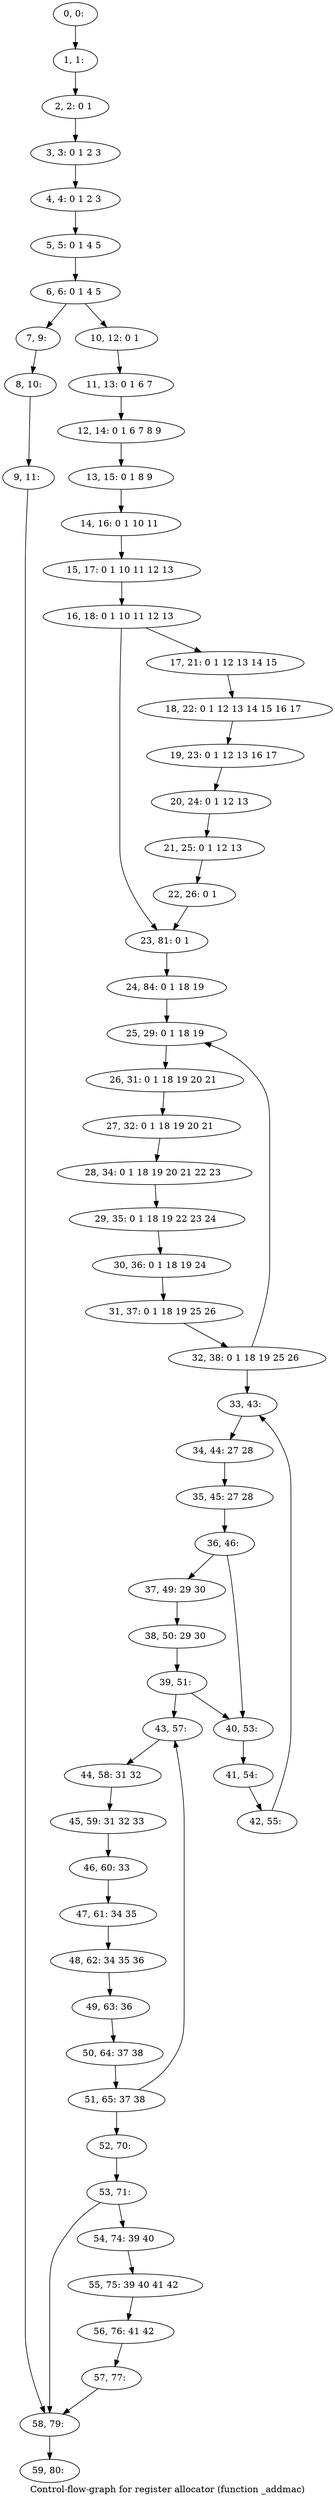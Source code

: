 digraph G {
graph [label="Control-flow-graph for register allocator (function _addmac)"]
0[label="0, 0: "];
1[label="1, 1: "];
2[label="2, 2: 0 1 "];
3[label="3, 3: 0 1 2 3 "];
4[label="4, 4: 0 1 2 3 "];
5[label="5, 5: 0 1 4 5 "];
6[label="6, 6: 0 1 4 5 "];
7[label="7, 9: "];
8[label="8, 10: "];
9[label="9, 11: "];
10[label="10, 12: 0 1 "];
11[label="11, 13: 0 1 6 7 "];
12[label="12, 14: 0 1 6 7 8 9 "];
13[label="13, 15: 0 1 8 9 "];
14[label="14, 16: 0 1 10 11 "];
15[label="15, 17: 0 1 10 11 12 13 "];
16[label="16, 18: 0 1 10 11 12 13 "];
17[label="17, 21: 0 1 12 13 14 15 "];
18[label="18, 22: 0 1 12 13 14 15 16 17 "];
19[label="19, 23: 0 1 12 13 16 17 "];
20[label="20, 24: 0 1 12 13 "];
21[label="21, 25: 0 1 12 13 "];
22[label="22, 26: 0 1 "];
23[label="23, 81: 0 1 "];
24[label="24, 84: 0 1 18 19 "];
25[label="25, 29: 0 1 18 19 "];
26[label="26, 31: 0 1 18 19 20 21 "];
27[label="27, 32: 0 1 18 19 20 21 "];
28[label="28, 34: 0 1 18 19 20 21 22 23 "];
29[label="29, 35: 0 1 18 19 22 23 24 "];
30[label="30, 36: 0 1 18 19 24 "];
31[label="31, 37: 0 1 18 19 25 26 "];
32[label="32, 38: 0 1 18 19 25 26 "];
33[label="33, 43: "];
34[label="34, 44: 27 28 "];
35[label="35, 45: 27 28 "];
36[label="36, 46: "];
37[label="37, 49: 29 30 "];
38[label="38, 50: 29 30 "];
39[label="39, 51: "];
40[label="40, 53: "];
41[label="41, 54: "];
42[label="42, 55: "];
43[label="43, 57: "];
44[label="44, 58: 31 32 "];
45[label="45, 59: 31 32 33 "];
46[label="46, 60: 33 "];
47[label="47, 61: 34 35 "];
48[label="48, 62: 34 35 36 "];
49[label="49, 63: 36 "];
50[label="50, 64: 37 38 "];
51[label="51, 65: 37 38 "];
52[label="52, 70: "];
53[label="53, 71: "];
54[label="54, 74: 39 40 "];
55[label="55, 75: 39 40 41 42 "];
56[label="56, 76: 41 42 "];
57[label="57, 77: "];
58[label="58, 79: "];
59[label="59, 80: "];
0->1 ;
1->2 ;
2->3 ;
3->4 ;
4->5 ;
5->6 ;
6->7 ;
6->10 ;
7->8 ;
8->9 ;
9->58 ;
10->11 ;
11->12 ;
12->13 ;
13->14 ;
14->15 ;
15->16 ;
16->17 ;
16->23 ;
17->18 ;
18->19 ;
19->20 ;
20->21 ;
21->22 ;
22->23 ;
23->24 ;
24->25 ;
25->26 ;
26->27 ;
27->28 ;
28->29 ;
29->30 ;
30->31 ;
31->32 ;
32->33 ;
32->25 ;
33->34 ;
34->35 ;
35->36 ;
36->37 ;
36->40 ;
37->38 ;
38->39 ;
39->40 ;
39->43 ;
40->41 ;
41->42 ;
42->33 ;
43->44 ;
44->45 ;
45->46 ;
46->47 ;
47->48 ;
48->49 ;
49->50 ;
50->51 ;
51->52 ;
51->43 ;
52->53 ;
53->54 ;
53->58 ;
54->55 ;
55->56 ;
56->57 ;
57->58 ;
58->59 ;
}
